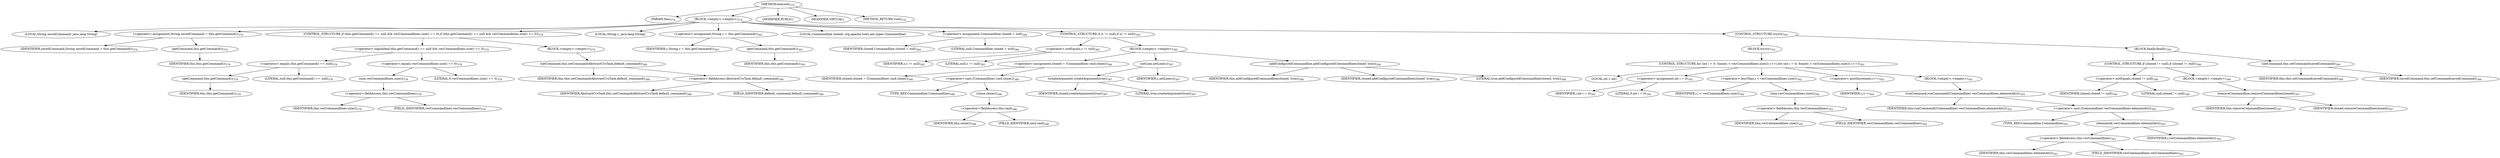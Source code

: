digraph "execute" {  
"812" [label = <(METHOD,execute)<SUB>374</SUB>> ]
"52" [label = <(PARAM,this)<SUB>374</SUB>> ]
"813" [label = <(BLOCK,&lt;empty&gt;,&lt;empty&gt;)<SUB>374</SUB>> ]
"814" [label = <(LOCAL,String savedCommand: java.lang.String)> ]
"815" [label = <(&lt;operator&gt;.assignment,String savedCommand = this.getCommand())<SUB>376</SUB>> ]
"816" [label = <(IDENTIFIER,savedCommand,String savedCommand = this.getCommand())<SUB>376</SUB>> ]
"817" [label = <(getCommand,this.getCommand())<SUB>376</SUB>> ]
"51" [label = <(IDENTIFIER,this,this.getCommand())<SUB>376</SUB>> ]
"818" [label = <(CONTROL_STRUCTURE,if (this.getCommand() == null &amp;&amp; vecCommandlines.size() == 0),if (this.getCommand() == null &amp;&amp; vecCommandlines.size() == 0))<SUB>378</SUB>> ]
"819" [label = <(&lt;operator&gt;.logicalAnd,this.getCommand() == null &amp;&amp; vecCommandlines.size() == 0)<SUB>378</SUB>> ]
"820" [label = <(&lt;operator&gt;.equals,this.getCommand() == null)<SUB>378</SUB>> ]
"821" [label = <(getCommand,this.getCommand())<SUB>378</SUB>> ]
"53" [label = <(IDENTIFIER,this,this.getCommand())<SUB>378</SUB>> ]
"822" [label = <(LITERAL,null,this.getCommand() == null)<SUB>378</SUB>> ]
"823" [label = <(&lt;operator&gt;.equals,vecCommandlines.size() == 0)<SUB>378</SUB>> ]
"824" [label = <(size,vecCommandlines.size())<SUB>378</SUB>> ]
"825" [label = <(&lt;operator&gt;.fieldAccess,this.vecCommandlines)<SUB>378</SUB>> ]
"826" [label = <(IDENTIFIER,this,vecCommandlines.size())<SUB>378</SUB>> ]
"827" [label = <(FIELD_IDENTIFIER,vecCommandlines,vecCommandlines)<SUB>378</SUB>> ]
"828" [label = <(LITERAL,0,vecCommandlines.size() == 0)<SUB>378</SUB>> ]
"829" [label = <(BLOCK,&lt;empty&gt;,&lt;empty&gt;)<SUB>378</SUB>> ]
"830" [label = <(setCommand,this.setCommand(AbstractCvsTask.default_command))<SUB>380</SUB>> ]
"54" [label = <(IDENTIFIER,this,this.setCommand(AbstractCvsTask.default_command))<SUB>380</SUB>> ]
"831" [label = <(&lt;operator&gt;.fieldAccess,AbstractCvsTask.default_command)<SUB>380</SUB>> ]
"832" [label = <(IDENTIFIER,AbstractCvsTask,this.setCommand(AbstractCvsTask.default_command))<SUB>380</SUB>> ]
"833" [label = <(FIELD_IDENTIFIER,default_command,default_command)<SUB>380</SUB>> ]
"834" [label = <(LOCAL,String c: java.lang.String)> ]
"835" [label = <(&lt;operator&gt;.assignment,String c = this.getCommand())<SUB>383</SUB>> ]
"836" [label = <(IDENTIFIER,c,String c = this.getCommand())<SUB>383</SUB>> ]
"837" [label = <(getCommand,this.getCommand())<SUB>383</SUB>> ]
"55" [label = <(IDENTIFIER,this,this.getCommand())<SUB>383</SUB>> ]
"838" [label = <(LOCAL,Commandline cloned: org.apache.tools.ant.types.Commandline)> ]
"839" [label = <(&lt;operator&gt;.assignment,Commandline cloned = null)<SUB>384</SUB>> ]
"840" [label = <(IDENTIFIER,cloned,Commandline cloned = null)<SUB>384</SUB>> ]
"841" [label = <(LITERAL,null,Commandline cloned = null)<SUB>384</SUB>> ]
"842" [label = <(CONTROL_STRUCTURE,if (c != null),if (c != null))<SUB>385</SUB>> ]
"843" [label = <(&lt;operator&gt;.notEquals,c != null)<SUB>385</SUB>> ]
"844" [label = <(IDENTIFIER,c,c != null)<SUB>385</SUB>> ]
"845" [label = <(LITERAL,null,c != null)<SUB>385</SUB>> ]
"846" [label = <(BLOCK,&lt;empty&gt;,&lt;empty&gt;)<SUB>385</SUB>> ]
"847" [label = <(&lt;operator&gt;.assignment,cloned = (Commandline) cmd.clone())<SUB>386</SUB>> ]
"848" [label = <(IDENTIFIER,cloned,cloned = (Commandline) cmd.clone())<SUB>386</SUB>> ]
"849" [label = <(&lt;operator&gt;.cast,(Commandline) cmd.clone())<SUB>386</SUB>> ]
"850" [label = <(TYPE_REF,Commandline,Commandline)<SUB>386</SUB>> ]
"851" [label = <(clone,clone())<SUB>386</SUB>> ]
"852" [label = <(&lt;operator&gt;.fieldAccess,this.cmd)<SUB>386</SUB>> ]
"853" [label = <(IDENTIFIER,this,clone())<SUB>386</SUB>> ]
"854" [label = <(FIELD_IDENTIFIER,cmd,cmd)<SUB>386</SUB>> ]
"855" [label = <(setLine,setLine(c))<SUB>387</SUB>> ]
"856" [label = <(createArgument,createArgument(true))<SUB>387</SUB>> ]
"857" [label = <(IDENTIFIER,cloned,createArgument(true))<SUB>387</SUB>> ]
"858" [label = <(LITERAL,true,createArgument(true))<SUB>387</SUB>> ]
"859" [label = <(IDENTIFIER,c,setLine(c))<SUB>387</SUB>> ]
"860" [label = <(addConfiguredCommandline,addConfiguredCommandline(cloned, true))<SUB>388</SUB>> ]
"56" [label = <(IDENTIFIER,this,addConfiguredCommandline(cloned, true))<SUB>388</SUB>> ]
"861" [label = <(IDENTIFIER,cloned,addConfiguredCommandline(cloned, true))<SUB>388</SUB>> ]
"862" [label = <(LITERAL,true,addConfiguredCommandline(cloned, true))<SUB>388</SUB>> ]
"863" [label = <(CONTROL_STRUCTURE,try,try)<SUB>391</SUB>> ]
"864" [label = <(BLOCK,try,try)<SUB>391</SUB>> ]
"865" [label = <(CONTROL_STRUCTURE,for (int i = 0; Some(i &lt; vecCommandlines.size()); i++),for (int i = 0; Some(i &lt; vecCommandlines.size()); i++))<SUB>392</SUB>> ]
"866" [label = <(LOCAL,int i: int)> ]
"867" [label = <(&lt;operator&gt;.assignment,int i = 0)<SUB>392</SUB>> ]
"868" [label = <(IDENTIFIER,i,int i = 0)<SUB>392</SUB>> ]
"869" [label = <(LITERAL,0,int i = 0)<SUB>392</SUB>> ]
"870" [label = <(&lt;operator&gt;.lessThan,i &lt; vecCommandlines.size())<SUB>392</SUB>> ]
"871" [label = <(IDENTIFIER,i,i &lt; vecCommandlines.size())<SUB>392</SUB>> ]
"872" [label = <(size,vecCommandlines.size())<SUB>392</SUB>> ]
"873" [label = <(&lt;operator&gt;.fieldAccess,this.vecCommandlines)<SUB>392</SUB>> ]
"874" [label = <(IDENTIFIER,this,vecCommandlines.size())<SUB>392</SUB>> ]
"875" [label = <(FIELD_IDENTIFIER,vecCommandlines,vecCommandlines)<SUB>392</SUB>> ]
"876" [label = <(&lt;operator&gt;.postIncrement,i++)<SUB>392</SUB>> ]
"877" [label = <(IDENTIFIER,i,i++)<SUB>392</SUB>> ]
"878" [label = <(BLOCK,&lt;empty&gt;,&lt;empty&gt;)<SUB>392</SUB>> ]
"879" [label = <(runCommand,runCommand((Commandline) vecCommandlines.elementAt(i)))<SUB>393</SUB>> ]
"57" [label = <(IDENTIFIER,this,runCommand((Commandline) vecCommandlines.elementAt(i)))<SUB>393</SUB>> ]
"880" [label = <(&lt;operator&gt;.cast,(Commandline) vecCommandlines.elementAt(i))<SUB>393</SUB>> ]
"881" [label = <(TYPE_REF,Commandline,Commandline)<SUB>393</SUB>> ]
"882" [label = <(elementAt,vecCommandlines.elementAt(i))<SUB>393</SUB>> ]
"883" [label = <(&lt;operator&gt;.fieldAccess,this.vecCommandlines)<SUB>393</SUB>> ]
"884" [label = <(IDENTIFIER,this,vecCommandlines.elementAt(i))<SUB>393</SUB>> ]
"885" [label = <(FIELD_IDENTIFIER,vecCommandlines,vecCommandlines)<SUB>393</SUB>> ]
"886" [label = <(IDENTIFIER,i,vecCommandlines.elementAt(i))<SUB>393</SUB>> ]
"887" [label = <(BLOCK,finally,finally)<SUB>395</SUB>> ]
"888" [label = <(CONTROL_STRUCTURE,if (cloned != null),if (cloned != null))<SUB>396</SUB>> ]
"889" [label = <(&lt;operator&gt;.notEquals,cloned != null)<SUB>396</SUB>> ]
"890" [label = <(IDENTIFIER,cloned,cloned != null)<SUB>396</SUB>> ]
"891" [label = <(LITERAL,null,cloned != null)<SUB>396</SUB>> ]
"892" [label = <(BLOCK,&lt;empty&gt;,&lt;empty&gt;)<SUB>396</SUB>> ]
"893" [label = <(removeCommandline,removeCommandline(cloned))<SUB>397</SUB>> ]
"58" [label = <(IDENTIFIER,this,removeCommandline(cloned))<SUB>397</SUB>> ]
"894" [label = <(IDENTIFIER,cloned,removeCommandline(cloned))<SUB>397</SUB>> ]
"895" [label = <(setCommand,this.setCommand(savedCommand))<SUB>399</SUB>> ]
"59" [label = <(IDENTIFIER,this,this.setCommand(savedCommand))<SUB>399</SUB>> ]
"896" [label = <(IDENTIFIER,savedCommand,this.setCommand(savedCommand))<SUB>399</SUB>> ]
"897" [label = <(MODIFIER,PUBLIC)> ]
"898" [label = <(MODIFIER,VIRTUAL)> ]
"899" [label = <(METHOD_RETURN,void)<SUB>374</SUB>> ]
  "812" -> "52" 
  "812" -> "813" 
  "812" -> "897" 
  "812" -> "898" 
  "812" -> "899" 
  "813" -> "814" 
  "813" -> "815" 
  "813" -> "818" 
  "813" -> "834" 
  "813" -> "835" 
  "813" -> "838" 
  "813" -> "839" 
  "813" -> "842" 
  "813" -> "863" 
  "815" -> "816" 
  "815" -> "817" 
  "817" -> "51" 
  "818" -> "819" 
  "818" -> "829" 
  "819" -> "820" 
  "819" -> "823" 
  "820" -> "821" 
  "820" -> "822" 
  "821" -> "53" 
  "823" -> "824" 
  "823" -> "828" 
  "824" -> "825" 
  "825" -> "826" 
  "825" -> "827" 
  "829" -> "830" 
  "830" -> "54" 
  "830" -> "831" 
  "831" -> "832" 
  "831" -> "833" 
  "835" -> "836" 
  "835" -> "837" 
  "837" -> "55" 
  "839" -> "840" 
  "839" -> "841" 
  "842" -> "843" 
  "842" -> "846" 
  "843" -> "844" 
  "843" -> "845" 
  "846" -> "847" 
  "846" -> "855" 
  "846" -> "860" 
  "847" -> "848" 
  "847" -> "849" 
  "849" -> "850" 
  "849" -> "851" 
  "851" -> "852" 
  "852" -> "853" 
  "852" -> "854" 
  "855" -> "856" 
  "855" -> "859" 
  "856" -> "857" 
  "856" -> "858" 
  "860" -> "56" 
  "860" -> "861" 
  "860" -> "862" 
  "863" -> "864" 
  "863" -> "887" 
  "864" -> "865" 
  "865" -> "866" 
  "865" -> "867" 
  "865" -> "870" 
  "865" -> "876" 
  "865" -> "878" 
  "867" -> "868" 
  "867" -> "869" 
  "870" -> "871" 
  "870" -> "872" 
  "872" -> "873" 
  "873" -> "874" 
  "873" -> "875" 
  "876" -> "877" 
  "878" -> "879" 
  "879" -> "57" 
  "879" -> "880" 
  "880" -> "881" 
  "880" -> "882" 
  "882" -> "883" 
  "882" -> "886" 
  "883" -> "884" 
  "883" -> "885" 
  "887" -> "888" 
  "887" -> "895" 
  "888" -> "889" 
  "888" -> "892" 
  "889" -> "890" 
  "889" -> "891" 
  "892" -> "893" 
  "893" -> "58" 
  "893" -> "894" 
  "895" -> "59" 
  "895" -> "896" 
}
